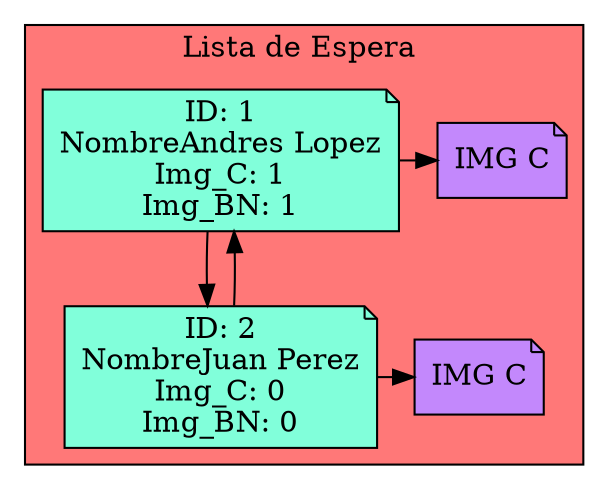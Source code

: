 digraph L {
node[shape=note fillcolor="#A181FF" style =filled]
subgraph cluster_p{
    label= "Lista de Espera "
    bgcolor = "#FF7878"
Nodo153245266[label="ID: 1
NombreAndres Lopez
Img_C: 1
Img_BN: 1",fillcolor="#81FFDA"]
Nodo1781071780[label="ID: 2
NombreJuan Perez
Img_C: 0
Img_BN: 0",fillcolor="#81FFDA"]

Nodo1[label="IMG C",fillcolor="#C388FC"]
Nodo2[label="IMG C",fillcolor="#C388FC"]

Nodo153245266 -> Nodo1781071780

Nodo153245266->Nodo1



Nodo1781071780 ->Nodo2

Nodo1781071780 -> Nodo153245266

{rank=same;Nodo153245266,Nodo1}
{rank=same;Nodo1781071780,Nodo2}
}}

digraph L {
node[shape=note fillcolor="#A181FF" style =filled]
subgraph cluster_p{
    label= "Lista de Espera "
    bgcolor = "#FF7878"
Nodo153245266[label="ID: 1
NombreAndres Lopez
Img_C: 1
Img_BN: 1",fillcolor="#81FFDA"]
Nodo1781071780[label="ID: 2
NombreJuan Perez
Img_C: 0
Img_BN: 0",fillcolor="#81FFDA"]

Nodo153245266 -> Nodo1781071780

Nodo1781071780 -> Nodo153245266
}}